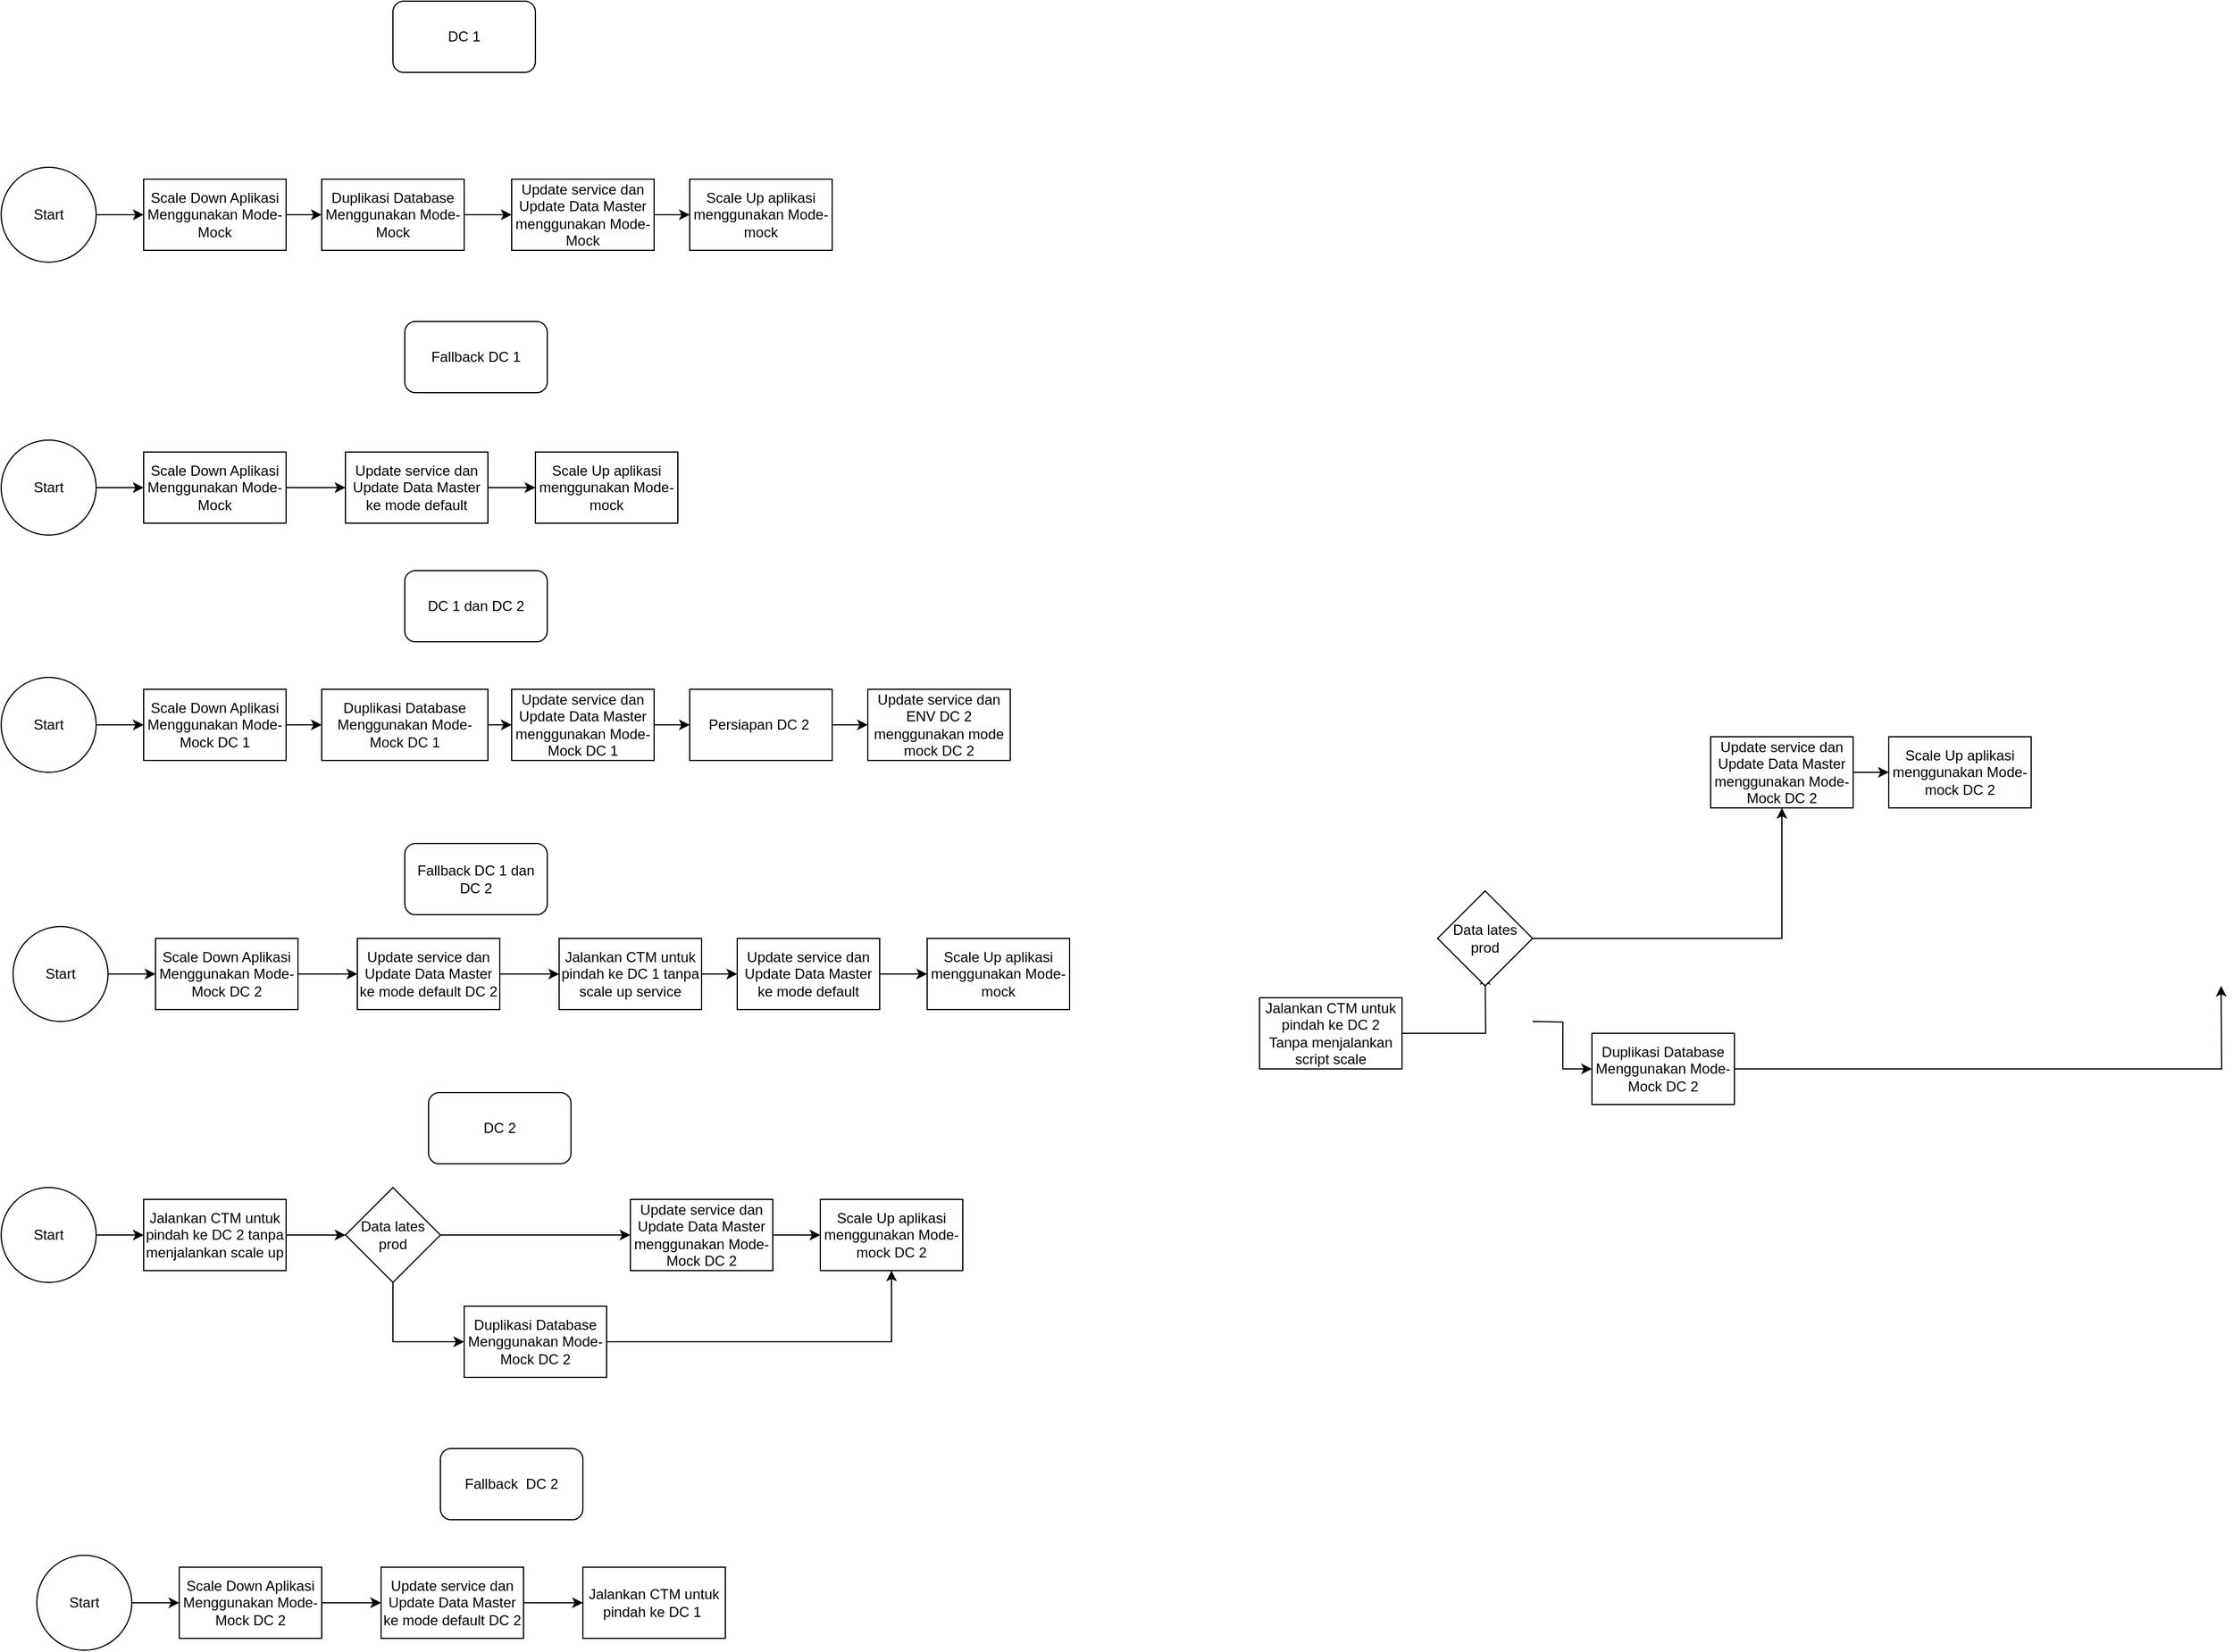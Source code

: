 <mxfile version="26.0.12">
  <diagram name="Page-1" id="DFOHL5e8RF53-q6Pk3pi">
    <mxGraphModel dx="1050" dy="1622" grid="1" gridSize="10" guides="1" tooltips="1" connect="1" arrows="1" fold="1" page="1" pageScale="1" pageWidth="850" pageHeight="1100" math="0" shadow="0">
      <root>
        <mxCell id="0" />
        <mxCell id="1" parent="0" />
        <mxCell id="EWfXLDPpoF6d2pULPnho-3" style="edgeStyle=orthogonalEdgeStyle;rounded=0;orthogonalLoop=1;jettySize=auto;html=1;exitX=1;exitY=0.5;exitDx=0;exitDy=0;entryX=0;entryY=0.5;entryDx=0;entryDy=0;" edge="1" parent="1" source="EWfXLDPpoF6d2pULPnho-1" target="EWfXLDPpoF6d2pULPnho-2">
          <mxGeometry relative="1" as="geometry" />
        </mxCell>
        <mxCell id="EWfXLDPpoF6d2pULPnho-1" value="Start" style="ellipse;whiteSpace=wrap;html=1;aspect=fixed;" vertex="1" parent="1">
          <mxGeometry x="40" y="-490" width="80" height="80" as="geometry" />
        </mxCell>
        <mxCell id="EWfXLDPpoF6d2pULPnho-7" style="edgeStyle=orthogonalEdgeStyle;rounded=0;orthogonalLoop=1;jettySize=auto;html=1;exitX=1;exitY=0.5;exitDx=0;exitDy=0;entryX=0;entryY=0.5;entryDx=0;entryDy=0;" edge="1" parent="1" source="EWfXLDPpoF6d2pULPnho-2" target="EWfXLDPpoF6d2pULPnho-4">
          <mxGeometry relative="1" as="geometry" />
        </mxCell>
        <mxCell id="EWfXLDPpoF6d2pULPnho-2" value="Scale Down Aplikasi Menggunakan Mode-Mock" style="rounded=0;whiteSpace=wrap;html=1;" vertex="1" parent="1">
          <mxGeometry x="160" y="-480" width="120" height="60" as="geometry" />
        </mxCell>
        <mxCell id="EWfXLDPpoF6d2pULPnho-8" style="edgeStyle=orthogonalEdgeStyle;rounded=0;orthogonalLoop=1;jettySize=auto;html=1;exitX=1;exitY=0.5;exitDx=0;exitDy=0;" edge="1" parent="1" source="EWfXLDPpoF6d2pULPnho-4" target="EWfXLDPpoF6d2pULPnho-5">
          <mxGeometry relative="1" as="geometry" />
        </mxCell>
        <mxCell id="EWfXLDPpoF6d2pULPnho-4" value="Duplikasi Database Menggunakan Mode-Mock" style="rounded=0;whiteSpace=wrap;html=1;" vertex="1" parent="1">
          <mxGeometry x="310" y="-480" width="120" height="60" as="geometry" />
        </mxCell>
        <mxCell id="EWfXLDPpoF6d2pULPnho-9" style="edgeStyle=orthogonalEdgeStyle;rounded=0;orthogonalLoop=1;jettySize=auto;html=1;exitX=1;exitY=0.5;exitDx=0;exitDy=0;entryX=0;entryY=0.5;entryDx=0;entryDy=0;" edge="1" parent="1" source="EWfXLDPpoF6d2pULPnho-5" target="EWfXLDPpoF6d2pULPnho-6">
          <mxGeometry relative="1" as="geometry" />
        </mxCell>
        <mxCell id="EWfXLDPpoF6d2pULPnho-5" value="Update service dan Update Data Master menggunakan Mode-Mock" style="rounded=0;whiteSpace=wrap;html=1;" vertex="1" parent="1">
          <mxGeometry x="470" y="-480" width="120" height="60" as="geometry" />
        </mxCell>
        <mxCell id="EWfXLDPpoF6d2pULPnho-6" value="Scale Up aplikasi menggunakan Mode-mock" style="rounded=0;whiteSpace=wrap;html=1;" vertex="1" parent="1">
          <mxGeometry x="620" y="-480" width="120" height="60" as="geometry" />
        </mxCell>
        <mxCell id="EWfXLDPpoF6d2pULPnho-10" value="DC 1" style="rounded=1;whiteSpace=wrap;html=1;" vertex="1" parent="1">
          <mxGeometry x="370" y="-630" width="120" height="60" as="geometry" />
        </mxCell>
        <mxCell id="EWfXLDPpoF6d2pULPnho-11" value="Fallback DC 1" style="rounded=1;whiteSpace=wrap;html=1;" vertex="1" parent="1">
          <mxGeometry x="380" y="-360" width="120" height="60" as="geometry" />
        </mxCell>
        <mxCell id="EWfXLDPpoF6d2pULPnho-12" style="edgeStyle=orthogonalEdgeStyle;rounded=0;orthogonalLoop=1;jettySize=auto;html=1;exitX=1;exitY=0.5;exitDx=0;exitDy=0;entryX=0;entryY=0.5;entryDx=0;entryDy=0;" edge="1" source="EWfXLDPpoF6d2pULPnho-13" target="EWfXLDPpoF6d2pULPnho-15" parent="1">
          <mxGeometry relative="1" as="geometry" />
        </mxCell>
        <mxCell id="EWfXLDPpoF6d2pULPnho-13" value="Start" style="ellipse;whiteSpace=wrap;html=1;aspect=fixed;" vertex="1" parent="1">
          <mxGeometry x="40" y="-260" width="80" height="80" as="geometry" />
        </mxCell>
        <mxCell id="EWfXLDPpoF6d2pULPnho-14" style="edgeStyle=orthogonalEdgeStyle;rounded=0;orthogonalLoop=1;jettySize=auto;html=1;exitX=1;exitY=0.5;exitDx=0;exitDy=0;entryX=0;entryY=0.5;entryDx=0;entryDy=0;" edge="1" source="EWfXLDPpoF6d2pULPnho-15" target="EWfXLDPpoF6d2pULPnho-17" parent="1">
          <mxGeometry relative="1" as="geometry" />
        </mxCell>
        <mxCell id="EWfXLDPpoF6d2pULPnho-15" value="Scale Down Aplikasi Menggunakan Mode-Mock" style="rounded=0;whiteSpace=wrap;html=1;" vertex="1" parent="1">
          <mxGeometry x="160" y="-250" width="120" height="60" as="geometry" />
        </mxCell>
        <mxCell id="EWfXLDPpoF6d2pULPnho-60" style="edgeStyle=orthogonalEdgeStyle;rounded=0;orthogonalLoop=1;jettySize=auto;html=1;exitX=1;exitY=0.5;exitDx=0;exitDy=0;entryX=0;entryY=0.5;entryDx=0;entryDy=0;" edge="1" parent="1" source="EWfXLDPpoF6d2pULPnho-17" target="EWfXLDPpoF6d2pULPnho-20">
          <mxGeometry relative="1" as="geometry" />
        </mxCell>
        <mxCell id="EWfXLDPpoF6d2pULPnho-17" value="Update service dan Update Data Master ke mode default" style="rounded=0;whiteSpace=wrap;html=1;" vertex="1" parent="1">
          <mxGeometry x="330" y="-250" width="120" height="60" as="geometry" />
        </mxCell>
        <mxCell id="EWfXLDPpoF6d2pULPnho-20" value="Scale Up aplikasi menggunakan Mode-mock" style="rounded=0;whiteSpace=wrap;html=1;" vertex="1" parent="1">
          <mxGeometry x="490" y="-250" width="120" height="60" as="geometry" />
        </mxCell>
        <mxCell id="EWfXLDPpoF6d2pULPnho-21" value="DC 1 dan DC 2" style="rounded=1;whiteSpace=wrap;html=1;" vertex="1" parent="1">
          <mxGeometry x="380" y="-150" width="120" height="60" as="geometry" />
        </mxCell>
        <mxCell id="EWfXLDPpoF6d2pULPnho-22" style="edgeStyle=orthogonalEdgeStyle;rounded=0;orthogonalLoop=1;jettySize=auto;html=1;exitX=1;exitY=0.5;exitDx=0;exitDy=0;entryX=0;entryY=0.5;entryDx=0;entryDy=0;" edge="1" source="EWfXLDPpoF6d2pULPnho-23" target="EWfXLDPpoF6d2pULPnho-25" parent="1">
          <mxGeometry relative="1" as="geometry" />
        </mxCell>
        <mxCell id="EWfXLDPpoF6d2pULPnho-23" value="Start" style="ellipse;whiteSpace=wrap;html=1;aspect=fixed;" vertex="1" parent="1">
          <mxGeometry x="40" y="-60" width="80" height="80" as="geometry" />
        </mxCell>
        <mxCell id="EWfXLDPpoF6d2pULPnho-24" style="edgeStyle=orthogonalEdgeStyle;rounded=0;orthogonalLoop=1;jettySize=auto;html=1;exitX=1;exitY=0.5;exitDx=0;exitDy=0;entryX=0;entryY=0.5;entryDx=0;entryDy=0;" edge="1" source="EWfXLDPpoF6d2pULPnho-25" target="EWfXLDPpoF6d2pULPnho-27" parent="1">
          <mxGeometry relative="1" as="geometry" />
        </mxCell>
        <mxCell id="EWfXLDPpoF6d2pULPnho-25" value="Scale Down Aplikasi Menggunakan Mode-Mock DC 1" style="rounded=0;whiteSpace=wrap;html=1;" vertex="1" parent="1">
          <mxGeometry x="160" y="-50" width="120" height="60" as="geometry" />
        </mxCell>
        <mxCell id="EWfXLDPpoF6d2pULPnho-26" style="edgeStyle=orthogonalEdgeStyle;rounded=0;orthogonalLoop=1;jettySize=auto;html=1;exitX=1;exitY=0.5;exitDx=0;exitDy=0;" edge="1" source="EWfXLDPpoF6d2pULPnho-27" target="EWfXLDPpoF6d2pULPnho-29" parent="1">
          <mxGeometry relative="1" as="geometry" />
        </mxCell>
        <mxCell id="EWfXLDPpoF6d2pULPnho-27" value="Duplikasi Database Menggunakan Mode-Mock DC 1" style="rounded=0;whiteSpace=wrap;html=1;" vertex="1" parent="1">
          <mxGeometry x="310" y="-50" width="140" height="60" as="geometry" />
        </mxCell>
        <mxCell id="EWfXLDPpoF6d2pULPnho-28" style="edgeStyle=orthogonalEdgeStyle;rounded=0;orthogonalLoop=1;jettySize=auto;html=1;exitX=1;exitY=0.5;exitDx=0;exitDy=0;entryX=0;entryY=0.5;entryDx=0;entryDy=0;" edge="1" source="EWfXLDPpoF6d2pULPnho-29" parent="1">
          <mxGeometry relative="1" as="geometry">
            <mxPoint x="620" y="-20" as="targetPoint" />
          </mxGeometry>
        </mxCell>
        <mxCell id="EWfXLDPpoF6d2pULPnho-29" value="Update service dan Update Data Master menggunakan Mode-Mock DC 1" style="rounded=0;whiteSpace=wrap;html=1;" vertex="1" parent="1">
          <mxGeometry x="470" y="-50" width="120" height="60" as="geometry" />
        </mxCell>
        <mxCell id="EWfXLDPpoF6d2pULPnho-49" style="edgeStyle=orthogonalEdgeStyle;rounded=0;orthogonalLoop=1;jettySize=auto;html=1;exitX=1;exitY=0.5;exitDx=0;exitDy=0;entryX=0;entryY=0.5;entryDx=0;entryDy=0;" edge="1" parent="1" source="EWfXLDPpoF6d2pULPnho-46">
          <mxGeometry relative="1" as="geometry">
            <mxPoint x="1290" y="190" as="targetPoint" />
          </mxGeometry>
        </mxCell>
        <mxCell id="EWfXLDPpoF6d2pULPnho-46" value="Jalankan CTM untuk pindah ke DC 2 Tanpa menjalankan script scale" style="rounded=0;whiteSpace=wrap;html=1;" vertex="1" parent="1">
          <mxGeometry x="1100" y="210" width="120" height="60" as="geometry" />
        </mxCell>
        <mxCell id="EWfXLDPpoF6d2pULPnho-50" style="edgeStyle=orthogonalEdgeStyle;rounded=0;orthogonalLoop=1;jettySize=auto;html=1;exitX=1;exitY=0.5;exitDx=0;exitDy=0;" edge="1" parent="1" source="EWfXLDPpoF6d2pULPnho-48" target="EWfXLDPpoF6d2pULPnho-51">
          <mxGeometry relative="1" as="geometry">
            <mxPoint x="1220" y="30" as="targetPoint" />
          </mxGeometry>
        </mxCell>
        <mxCell id="EWfXLDPpoF6d2pULPnho-57" style="edgeStyle=orthogonalEdgeStyle;rounded=0;orthogonalLoop=1;jettySize=auto;html=1;exitX=0.5;exitY=1;exitDx=0;exitDy=0;entryX=0;entryY=0.5;entryDx=0;entryDy=0;" edge="1" parent="1" target="EWfXLDPpoF6d2pULPnho-55">
          <mxGeometry relative="1" as="geometry">
            <mxPoint x="1330" y="230" as="sourcePoint" />
          </mxGeometry>
        </mxCell>
        <mxCell id="EWfXLDPpoF6d2pULPnho-48" value="Data lates prod" style="rhombus;whiteSpace=wrap;html=1;" vertex="1" parent="1">
          <mxGeometry x="1250" y="120" width="80" height="80" as="geometry" />
        </mxCell>
        <mxCell id="EWfXLDPpoF6d2pULPnho-53" style="edgeStyle=orthogonalEdgeStyle;rounded=0;orthogonalLoop=1;jettySize=auto;html=1;exitX=1;exitY=0.5;exitDx=0;exitDy=0;entryX=0;entryY=0.5;entryDx=0;entryDy=0;" edge="1" parent="1" source="EWfXLDPpoF6d2pULPnho-51" target="EWfXLDPpoF6d2pULPnho-52">
          <mxGeometry relative="1" as="geometry" />
        </mxCell>
        <mxCell id="EWfXLDPpoF6d2pULPnho-51" value="&lt;br&gt;&lt;span style=&quot;color: rgb(0, 0, 0); font-family: Helvetica; font-size: 12px; font-style: normal; font-variant-ligatures: normal; font-variant-caps: normal; font-weight: 400; letter-spacing: normal; orphans: 2; text-align: center; text-indent: 0px; text-transform: none; widows: 2; word-spacing: 0px; -webkit-text-stroke-width: 0px; white-space: normal; background-color: rgb(251, 251, 251); text-decoration-thickness: initial; text-decoration-style: initial; text-decoration-color: initial; float: none; display: inline !important;&quot;&gt;Update service dan Update Data Master menggunakan Mode-Mock DC 2&lt;/span&gt;&lt;div&gt;&lt;br/&gt;&lt;/div&gt;" style="rounded=0;whiteSpace=wrap;html=1;" vertex="1" parent="1">
          <mxGeometry x="1480" y="-10" width="120" height="60" as="geometry" />
        </mxCell>
        <mxCell id="EWfXLDPpoF6d2pULPnho-52" value="Scale Up aplikasi menggunakan Mode-mock DC 2" style="rounded=0;whiteSpace=wrap;html=1;" vertex="1" parent="1">
          <mxGeometry x="1630" y="-10" width="120" height="60" as="geometry" />
        </mxCell>
        <mxCell id="EWfXLDPpoF6d2pULPnho-102" style="edgeStyle=orthogonalEdgeStyle;rounded=0;orthogonalLoop=1;jettySize=auto;html=1;exitX=1;exitY=0.5;exitDx=0;exitDy=0;entryX=0.5;entryY=1;entryDx=0;entryDy=0;" edge="1" parent="1" source="EWfXLDPpoF6d2pULPnho-55">
          <mxGeometry relative="1" as="geometry">
            <mxPoint x="1910" y="200" as="targetPoint" />
          </mxGeometry>
        </mxCell>
        <mxCell id="EWfXLDPpoF6d2pULPnho-55" value="Duplikasi Database Menggunakan Mode-Mock DC 2" style="rounded=0;whiteSpace=wrap;html=1;" vertex="1" parent="1">
          <mxGeometry x="1380" y="240" width="120" height="60" as="geometry" />
        </mxCell>
        <mxCell id="EWfXLDPpoF6d2pULPnho-59" value="Fallback DC 1 dan DC 2" style="rounded=1;whiteSpace=wrap;html=1;" vertex="1" parent="1">
          <mxGeometry x="380" y="80" width="120" height="60" as="geometry" />
        </mxCell>
        <mxCell id="EWfXLDPpoF6d2pULPnho-62" style="edgeStyle=orthogonalEdgeStyle;rounded=0;orthogonalLoop=1;jettySize=auto;html=1;exitX=1;exitY=0.5;exitDx=0;exitDy=0;entryX=0;entryY=0.5;entryDx=0;entryDy=0;" edge="1" parent="1" source="EWfXLDPpoF6d2pULPnho-63" target="EWfXLDPpoF6d2pULPnho-65">
          <mxGeometry relative="1" as="geometry" />
        </mxCell>
        <mxCell id="EWfXLDPpoF6d2pULPnho-63" value="Start" style="ellipse;whiteSpace=wrap;html=1;aspect=fixed;" vertex="1" parent="1">
          <mxGeometry x="50" y="150" width="80" height="80" as="geometry" />
        </mxCell>
        <mxCell id="EWfXLDPpoF6d2pULPnho-64" style="edgeStyle=orthogonalEdgeStyle;rounded=0;orthogonalLoop=1;jettySize=auto;html=1;exitX=1;exitY=0.5;exitDx=0;exitDy=0;entryX=0;entryY=0.5;entryDx=0;entryDy=0;" edge="1" parent="1" source="EWfXLDPpoF6d2pULPnho-65" target="EWfXLDPpoF6d2pULPnho-67">
          <mxGeometry relative="1" as="geometry" />
        </mxCell>
        <mxCell id="EWfXLDPpoF6d2pULPnho-65" value="Scale Down Aplikasi Menggunakan Mode-Mock DC 2" style="rounded=0;whiteSpace=wrap;html=1;" vertex="1" parent="1">
          <mxGeometry x="170" y="160" width="120" height="60" as="geometry" />
        </mxCell>
        <mxCell id="EWfXLDPpoF6d2pULPnho-66" style="edgeStyle=orthogonalEdgeStyle;rounded=0;orthogonalLoop=1;jettySize=auto;html=1;exitX=1;exitY=0.5;exitDx=0;exitDy=0;" edge="1" parent="1" source="EWfXLDPpoF6d2pULPnho-67" target="EWfXLDPpoF6d2pULPnho-69">
          <mxGeometry relative="1" as="geometry">
            <mxPoint x="500" y="190" as="targetPoint" />
          </mxGeometry>
        </mxCell>
        <mxCell id="EWfXLDPpoF6d2pULPnho-67" value="Update service dan Update Data Master ke mode default DC 2" style="rounded=0;whiteSpace=wrap;html=1;" vertex="1" parent="1">
          <mxGeometry x="340" y="160" width="120" height="60" as="geometry" />
        </mxCell>
        <mxCell id="EWfXLDPpoF6d2pULPnho-109" style="edgeStyle=orthogonalEdgeStyle;rounded=0;orthogonalLoop=1;jettySize=auto;html=1;exitX=1;exitY=0.5;exitDx=0;exitDy=0;entryX=0;entryY=0.5;entryDx=0;entryDy=0;" edge="1" parent="1" source="EWfXLDPpoF6d2pULPnho-69" target="EWfXLDPpoF6d2pULPnho-107">
          <mxGeometry relative="1" as="geometry" />
        </mxCell>
        <mxCell id="EWfXLDPpoF6d2pULPnho-69" value="Jalankan CTM untuk pindah ke DC 1 tanpa scale up service" style="rounded=0;whiteSpace=wrap;html=1;" vertex="1" parent="1">
          <mxGeometry x="510" y="160" width="120" height="60" as="geometry" />
        </mxCell>
        <mxCell id="EWfXLDPpoF6d2pULPnho-71" value="DC 2" style="rounded=1;whiteSpace=wrap;html=1;" vertex="1" parent="1">
          <mxGeometry x="400" y="290" width="120" height="60" as="geometry" />
        </mxCell>
        <mxCell id="EWfXLDPpoF6d2pULPnho-72" style="edgeStyle=orthogonalEdgeStyle;rounded=0;orthogonalLoop=1;jettySize=auto;html=1;exitX=1;exitY=0.5;exitDx=0;exitDy=0;entryX=0;entryY=0.5;entryDx=0;entryDy=0;" edge="1" parent="1" source="EWfXLDPpoF6d2pULPnho-73" target="EWfXLDPpoF6d2pULPnho-75">
          <mxGeometry relative="1" as="geometry" />
        </mxCell>
        <mxCell id="EWfXLDPpoF6d2pULPnho-73" value="Start" style="ellipse;whiteSpace=wrap;html=1;aspect=fixed;" vertex="1" parent="1">
          <mxGeometry x="40" y="370" width="80" height="80" as="geometry" />
        </mxCell>
        <mxCell id="EWfXLDPpoF6d2pULPnho-91" style="edgeStyle=orthogonalEdgeStyle;rounded=0;orthogonalLoop=1;jettySize=auto;html=1;exitX=1;exitY=0.5;exitDx=0;exitDy=0;" edge="1" parent="1" source="EWfXLDPpoF6d2pULPnho-75" target="EWfXLDPpoF6d2pULPnho-84">
          <mxGeometry relative="1" as="geometry" />
        </mxCell>
        <mxCell id="EWfXLDPpoF6d2pULPnho-75" value="Jalankan CTM untuk pindah ke DC 2 tanpa menjalankan scale up" style="rounded=0;whiteSpace=wrap;html=1;" vertex="1" parent="1">
          <mxGeometry x="160" y="380" width="120" height="60" as="geometry" />
        </mxCell>
        <mxCell id="EWfXLDPpoF6d2pULPnho-82" style="edgeStyle=orthogonalEdgeStyle;rounded=0;orthogonalLoop=1;jettySize=auto;html=1;exitX=1;exitY=0.5;exitDx=0;exitDy=0;" edge="1" parent="1" source="EWfXLDPpoF6d2pULPnho-84" target="EWfXLDPpoF6d2pULPnho-86">
          <mxGeometry relative="1" as="geometry">
            <mxPoint x="490" y="410" as="targetPoint" />
          </mxGeometry>
        </mxCell>
        <mxCell id="EWfXLDPpoF6d2pULPnho-83" style="edgeStyle=orthogonalEdgeStyle;rounded=0;orthogonalLoop=1;jettySize=auto;html=1;exitX=0.5;exitY=1;exitDx=0;exitDy=0;entryX=0;entryY=0.5;entryDx=0;entryDy=0;" edge="1" parent="1" source="EWfXLDPpoF6d2pULPnho-84" target="EWfXLDPpoF6d2pULPnho-89">
          <mxGeometry relative="1" as="geometry" />
        </mxCell>
        <mxCell id="EWfXLDPpoF6d2pULPnho-84" value="Data lates prod" style="rhombus;whiteSpace=wrap;html=1;" vertex="1" parent="1">
          <mxGeometry x="330" y="370" width="80" height="80" as="geometry" />
        </mxCell>
        <mxCell id="EWfXLDPpoF6d2pULPnho-85" style="edgeStyle=orthogonalEdgeStyle;rounded=0;orthogonalLoop=1;jettySize=auto;html=1;exitX=1;exitY=0.5;exitDx=0;exitDy=0;entryX=0;entryY=0.5;entryDx=0;entryDy=0;" edge="1" parent="1" source="EWfXLDPpoF6d2pULPnho-86" target="EWfXLDPpoF6d2pULPnho-87">
          <mxGeometry relative="1" as="geometry" />
        </mxCell>
        <mxCell id="EWfXLDPpoF6d2pULPnho-86" value="&lt;br&gt;&lt;span style=&quot;color: rgb(0, 0, 0); font-family: Helvetica; font-size: 12px; font-style: normal; font-variant-ligatures: normal; font-variant-caps: normal; font-weight: 400; letter-spacing: normal; orphans: 2; text-align: center; text-indent: 0px; text-transform: none; widows: 2; word-spacing: 0px; -webkit-text-stroke-width: 0px; white-space: normal; background-color: rgb(251, 251, 251); text-decoration-thickness: initial; text-decoration-style: initial; text-decoration-color: initial; float: none; display: inline !important;&quot;&gt;Update service dan Update Data Master menggunakan Mode-Mock DC 2&lt;/span&gt;&lt;div&gt;&lt;br/&gt;&lt;/div&gt;" style="rounded=0;whiteSpace=wrap;html=1;" vertex="1" parent="1">
          <mxGeometry x="570" y="380" width="120" height="60" as="geometry" />
        </mxCell>
        <mxCell id="EWfXLDPpoF6d2pULPnho-87" value="Scale Up aplikasi menggunakan Mode-mock DC 2" style="rounded=0;whiteSpace=wrap;html=1;" vertex="1" parent="1">
          <mxGeometry x="730" y="380" width="120" height="60" as="geometry" />
        </mxCell>
        <mxCell id="EWfXLDPpoF6d2pULPnho-100" style="edgeStyle=orthogonalEdgeStyle;rounded=0;orthogonalLoop=1;jettySize=auto;html=1;exitX=1;exitY=0.5;exitDx=0;exitDy=0;entryX=0.5;entryY=1;entryDx=0;entryDy=0;" edge="1" parent="1" source="EWfXLDPpoF6d2pULPnho-89" target="EWfXLDPpoF6d2pULPnho-87">
          <mxGeometry relative="1" as="geometry" />
        </mxCell>
        <mxCell id="EWfXLDPpoF6d2pULPnho-89" value="Duplikasi Database Menggunakan Mode-Mock DC 2" style="rounded=0;whiteSpace=wrap;html=1;" vertex="1" parent="1">
          <mxGeometry x="430" y="470" width="120" height="60" as="geometry" />
        </mxCell>
        <mxCell id="EWfXLDPpoF6d2pULPnho-92" value="Fallback&amp;nbsp; DC 2" style="rounded=1;whiteSpace=wrap;html=1;" vertex="1" parent="1">
          <mxGeometry x="410" y="590" width="120" height="60" as="geometry" />
        </mxCell>
        <mxCell id="EWfXLDPpoF6d2pULPnho-93" style="edgeStyle=orthogonalEdgeStyle;rounded=0;orthogonalLoop=1;jettySize=auto;html=1;exitX=1;exitY=0.5;exitDx=0;exitDy=0;entryX=0;entryY=0.5;entryDx=0;entryDy=0;" edge="1" parent="1" source="EWfXLDPpoF6d2pULPnho-94" target="EWfXLDPpoF6d2pULPnho-96">
          <mxGeometry relative="1" as="geometry" />
        </mxCell>
        <mxCell id="EWfXLDPpoF6d2pULPnho-94" value="Start" style="ellipse;whiteSpace=wrap;html=1;aspect=fixed;" vertex="1" parent="1">
          <mxGeometry x="70" y="680" width="80" height="80" as="geometry" />
        </mxCell>
        <mxCell id="EWfXLDPpoF6d2pULPnho-95" style="edgeStyle=orthogonalEdgeStyle;rounded=0;orthogonalLoop=1;jettySize=auto;html=1;exitX=1;exitY=0.5;exitDx=0;exitDy=0;entryX=0;entryY=0.5;entryDx=0;entryDy=0;" edge="1" parent="1" source="EWfXLDPpoF6d2pULPnho-96" target="EWfXLDPpoF6d2pULPnho-98">
          <mxGeometry relative="1" as="geometry" />
        </mxCell>
        <mxCell id="EWfXLDPpoF6d2pULPnho-96" value="Scale Down Aplikasi Menggunakan Mode-Mock DC 2" style="rounded=0;whiteSpace=wrap;html=1;" vertex="1" parent="1">
          <mxGeometry x="190" y="690" width="120" height="60" as="geometry" />
        </mxCell>
        <mxCell id="EWfXLDPpoF6d2pULPnho-97" style="edgeStyle=orthogonalEdgeStyle;rounded=0;orthogonalLoop=1;jettySize=auto;html=1;exitX=1;exitY=0.5;exitDx=0;exitDy=0;" edge="1" parent="1" source="EWfXLDPpoF6d2pULPnho-98" target="EWfXLDPpoF6d2pULPnho-99">
          <mxGeometry relative="1" as="geometry">
            <mxPoint x="520" y="720" as="targetPoint" />
          </mxGeometry>
        </mxCell>
        <mxCell id="EWfXLDPpoF6d2pULPnho-98" value="Update service dan Update Data Master ke mode default DC 2" style="rounded=0;whiteSpace=wrap;html=1;" vertex="1" parent="1">
          <mxGeometry x="360" y="690" width="120" height="60" as="geometry" />
        </mxCell>
        <mxCell id="EWfXLDPpoF6d2pULPnho-99" value="Jalankan CTM untuk pindah ke DC 1&amp;nbsp;" style="rounded=0;whiteSpace=wrap;html=1;" vertex="1" parent="1">
          <mxGeometry x="530" y="690" width="120" height="60" as="geometry" />
        </mxCell>
        <mxCell id="EWfXLDPpoF6d2pULPnho-106" style="edgeStyle=orthogonalEdgeStyle;rounded=0;orthogonalLoop=1;jettySize=auto;html=1;exitX=1;exitY=0.5;exitDx=0;exitDy=0;entryX=0;entryY=0.5;entryDx=0;entryDy=0;" edge="1" parent="1" source="EWfXLDPpoF6d2pULPnho-107" target="EWfXLDPpoF6d2pULPnho-108">
          <mxGeometry relative="1" as="geometry" />
        </mxCell>
        <mxCell id="EWfXLDPpoF6d2pULPnho-107" value="Update service dan Update Data Master ke mode default" style="rounded=0;whiteSpace=wrap;html=1;" vertex="1" parent="1">
          <mxGeometry x="660" y="160" width="120" height="60" as="geometry" />
        </mxCell>
        <mxCell id="EWfXLDPpoF6d2pULPnho-108" value="Scale Up aplikasi menggunakan Mode-mock" style="rounded=0;whiteSpace=wrap;html=1;" vertex="1" parent="1">
          <mxGeometry x="820" y="160" width="120" height="60" as="geometry" />
        </mxCell>
        <mxCell id="EWfXLDPpoF6d2pULPnho-114" style="edgeStyle=orthogonalEdgeStyle;rounded=0;orthogonalLoop=1;jettySize=auto;html=1;exitX=1;exitY=0.5;exitDx=0;exitDy=0;entryX=0;entryY=0.5;entryDx=0;entryDy=0;" edge="1" parent="1" source="EWfXLDPpoF6d2pULPnho-110" target="EWfXLDPpoF6d2pULPnho-112">
          <mxGeometry relative="1" as="geometry" />
        </mxCell>
        <mxCell id="EWfXLDPpoF6d2pULPnho-110" value="Persiapan DC 2&amp;nbsp;" style="rounded=0;whiteSpace=wrap;html=1;" vertex="1" parent="1">
          <mxGeometry x="620" y="-50" width="120" height="60" as="geometry" />
        </mxCell>
        <mxCell id="EWfXLDPpoF6d2pULPnho-112" value="&lt;br&gt;&lt;span style=&quot;color: rgb(0, 0, 0); font-family: Helvetica; font-size: 12px; font-style: normal; font-variant-ligatures: normal; font-variant-caps: normal; font-weight: 400; letter-spacing: normal; orphans: 2; text-align: center; text-indent: 0px; text-transform: none; widows: 2; word-spacing: 0px; -webkit-text-stroke-width: 0px; white-space: normal; background-color: rgb(251, 251, 251); text-decoration-thickness: initial; text-decoration-style: initial; text-decoration-color: initial; float: none; display: inline !important;&quot;&gt;Update service dan ENV DC 2 menggunakan mode mock DC 2&lt;/span&gt;&lt;div&gt;&lt;br&gt;&lt;/div&gt;" style="rounded=0;whiteSpace=wrap;html=1;" vertex="1" parent="1">
          <mxGeometry x="770" y="-50" width="120" height="60" as="geometry" />
        </mxCell>
      </root>
    </mxGraphModel>
  </diagram>
</mxfile>
